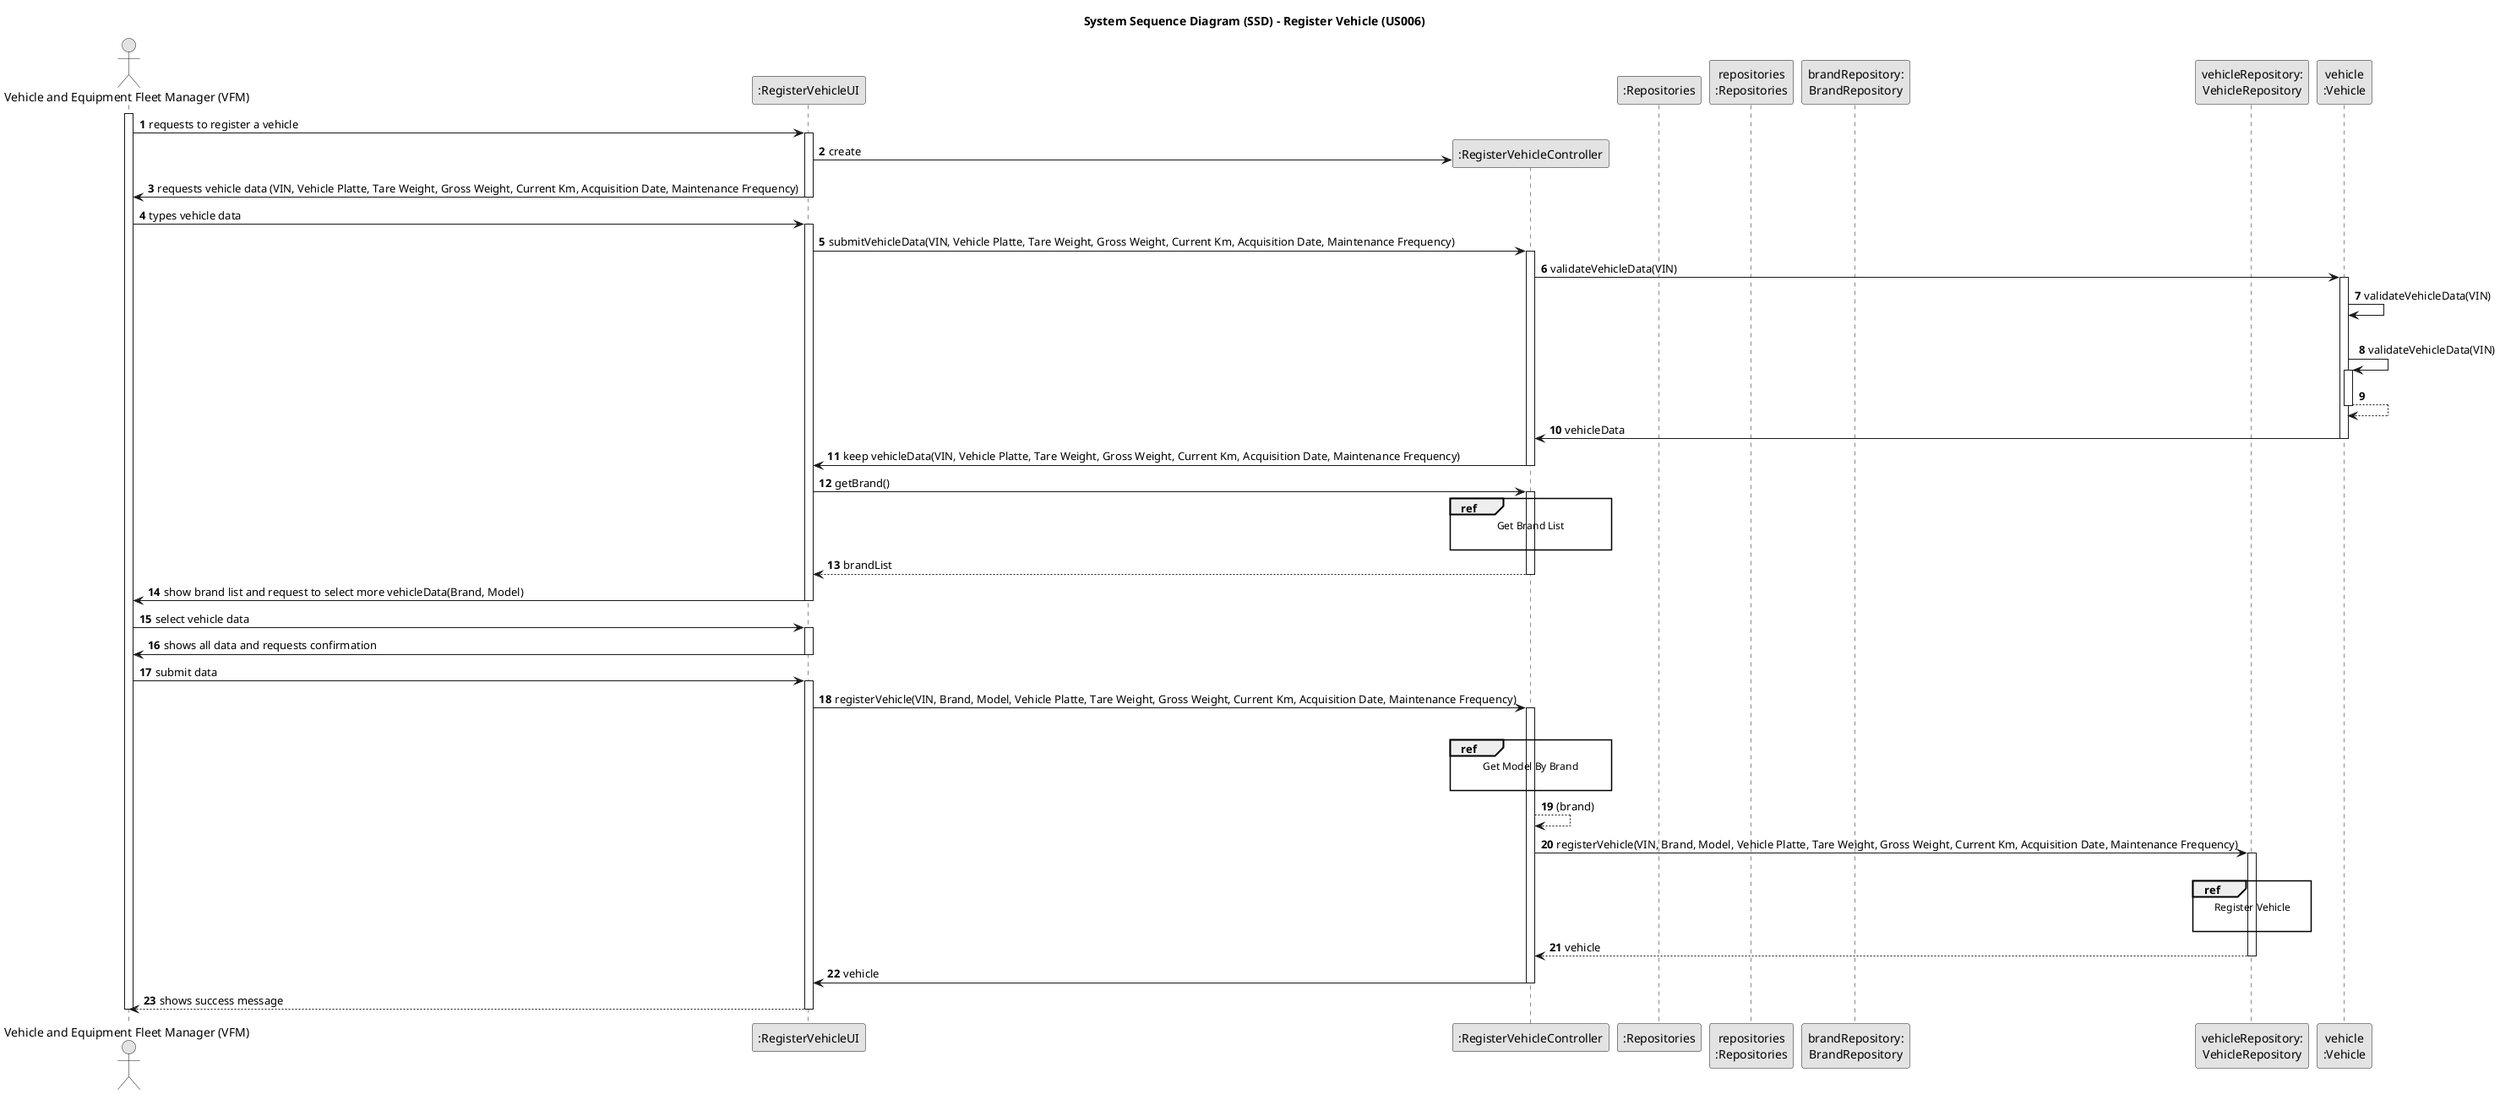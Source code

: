 @startuml
skinparam monochrome true
skinparam packageStyle rectangle
skinparam shadowing false

title System Sequence Diagram (SSD) - Register Vehicle (US006)

autonumber

'hide footbox
actor "Vehicle and Equipment Fleet Manager (VFM)" as VFM
participant ":RegisterVehicleUI" as UI
participant ":RegisterVehicleController" as CTRL
participant ":Repositories" as RepositorySingleton
participant "repositories\n:Repositories" as PLAT
participant "brandRepository:\nBrandRepository" as BrandRepository
participant "vehicleRepository:\nVehicleRepository" as VehicleRepository
participant "vehicle\n:Vehicle" as VEI

activate VFM

    VFM -> UI : requests to register a vehicle
    activate UI

                UI -> CTRL** : create


        UI -> VFM : requests vehicle data (VIN, Vehicle Platte, Tare Weight, Gross Weight, Current Km, Acquisition Date, Maintenance Frequency)
    deactivate UI

    VFM -> UI : types vehicle data
    activate UI

        UI -> CTRL : submitVehicleData(VIN, Vehicle Platte, Tare Weight, Gross Weight, Current Km, Acquisition Date, Maintenance Frequency)
                activate CTRL

                    CTRL -> VEI : validateVehicleData(VIN)
                    activate VEI

                        VEI -> VEI : validateVehicleData(VIN)

                        |||

                        VEI -> VEI : validateVehicleData(VIN)
                        activate VEI

                        VEI --> VEI
                        deactivate VEI

                    VEI -> CTRL : vehicleData
                    deactivate VEI

        CTRL -> UI : keep vehicleData(VIN, Vehicle Platte, Tare Weight, Gross Weight, Current Km, Acquisition Date, Maintenance Frequency)
        deactivate CTRL

        UI -> CTRL : getBrand()
        activate CTRL

         ref over CTRL
                    Get Brand List

                end ref

            CTRL --> UI : brandList
        deactivate CTRL

    UI -> VFM : show brand list and request to select more vehicleData(Brand, Model)
    deactivate UI

    VFM -> UI : select vehicle data
    activate UI

        UI -> VFM : shows all data and requests confirmation
    deactivate UI

    VFM -> UI : submit data
    activate UI

        UI -> CTRL : registerVehicle(VIN, Brand, Model, Vehicle Platte, Tare Weight, Gross Weight, Current Km, Acquisition Date, Maintenance Frequency)
        activate CTRL

         ref over CTRL
                    Get Model By Brand

                end ref

            deactivate BrandRepository

         CTRL --> CTRL : (brand)

         CTRL -> VehicleRepository: registerVehicle(VIN, Brand, Model, Vehicle Platte, Tare Weight, Gross Weight, Current Km, Acquisition Date, Maintenance Frequency)
         activate VehicleRepository

            |||

                ref over VehicleRepository
                                Register Vehicle

                end ref
         VehicleRepository --> CTRL: vehicle
         deactivate VehicleRepository

         deactivate BrandRepository

            CTRL -> UI: vehicle
        deactivate CTRL

        UI --> VFM : shows success message
    deactivate UI

deactivate VFM

@enduml
